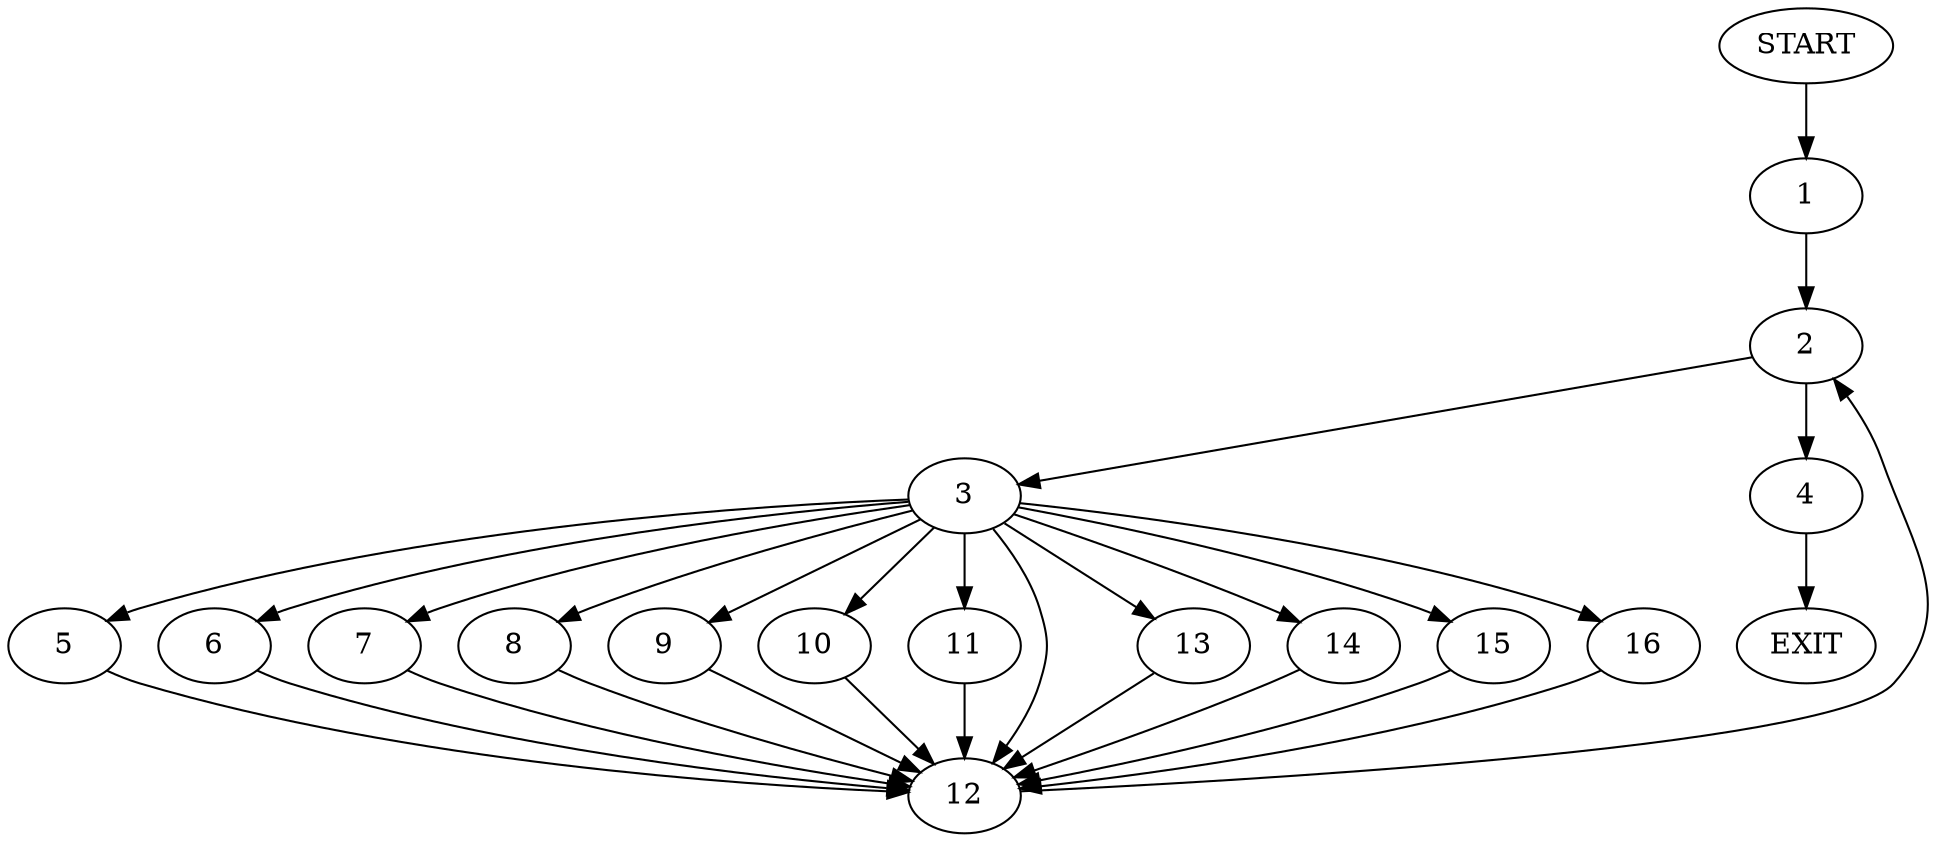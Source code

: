 digraph {
0 [label="START"]
17 [label="EXIT"]
0 -> 1
1 -> 2
2 -> 3
2 -> 4
4 -> 17
3 -> 5
3 -> 6
3 -> 7
3 -> 8
3 -> 9
3 -> 10
3 -> 11
3 -> 12
3 -> 13
3 -> 14
3 -> 15
3 -> 16
9 -> 12
8 -> 12
15 -> 12
5 -> 12
12 -> 2
16 -> 12
6 -> 12
13 -> 12
10 -> 12
11 -> 12
14 -> 12
7 -> 12
}
